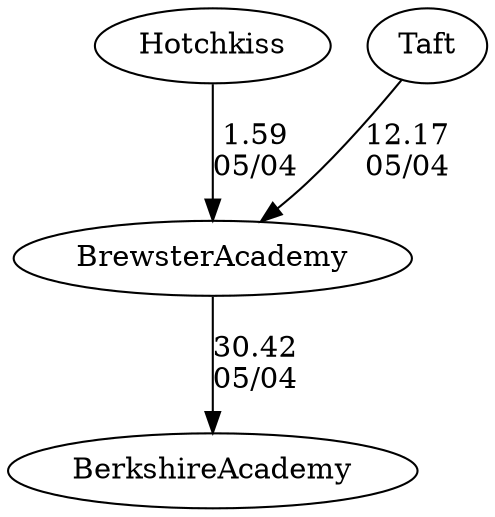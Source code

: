 digraph boys4foursBrewsterAcademy {BrewsterAcademy [URL="boys4foursBrewsterAcademyBrewsterAcademy.html"];BerkshireAcademy [URL="boys4foursBrewsterAcademyBerkshireAcademy.html"];Hotchkiss [URL="boys4foursBrewsterAcademyHotchkiss.html"];Taft [URL="boys4foursBrewsterAcademyTaft.html"];Taft -> BrewsterAcademy[label="12.17
05/04", weight="88", tooltip="Founder's Day Regatta			
", URL="", random="random"]; 
BrewsterAcademy -> BerkshireAcademy[label="30.42
05/04", weight="70", tooltip="Founder's Day Regatta			
", URL="", random="random"]; 
Hotchkiss -> BrewsterAcademy[label="1.59
05/04", weight="99", tooltip="Founder's Day Regatta			
", URL="", random="random"]}